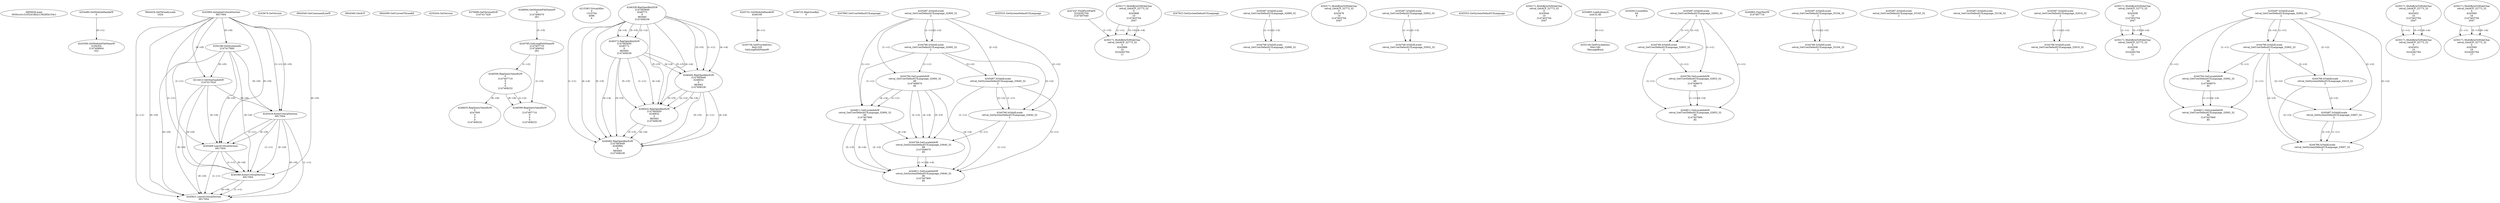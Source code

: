 // Global SCDG with merge call
digraph {
	0 [label="6850628.main
0030cc41c31f32418b2c136285b154c1"]
	1 [label="4254480.GetModuleHandleW
0"]
	2 [label="6844434.SetThreadLocale
1024"]
	3 [label="4243965.InitializeCriticalSection
6917004"]
	4 [label="4243979.GetVersion
"]
	5 [label="4250188.GetSystemInfo
2147417660"]
	3 -> 5 [label="(0-->0)"]
	6 [label="6844540.GetCommandLineW
"]
	7 [label="4214413.GetStartupInfoW
2147417624"]
	3 -> 7 [label="(0-->0)"]
	5 -> 7 [label="(0-->0)"]
	8 [label="6844560.GetACP
"]
	9 [label="6844580.GetCurrentThreadId
"]
	10 [label="4250204.GetVersion
"]
	11 [label="4276690.GetVersionExW
2147417420"]
	12 [label="4243306.GetModuleFileNameW
4194304
2147408904
522"]
	1 -> 12 [label="(0-->1)"]
	13 [label="4248064.GetModuleFileNameW
0
2147408370
261"]
	14 [label="4215383.VirtualAlloc
0
1310704
4096
4"]
	15 [label="4246338.RegOpenKeyExW
2147483649
4246772
0
983065
2147408236"]
	16 [label="4246372.RegOpenKeyExW
2147483650
4246772
0
983065
2147408236"]
	15 -> 16 [label="(2-->2)"]
	15 -> 16 [label="(4-->4)"]
	15 -> 16 [label="(5-->5)"]
	17 [label="4246402.RegOpenKeyExW
2147483649
4246832
0
983065
2147408236"]
	15 -> 17 [label="(1-->1)"]
	15 -> 17 [label="(4-->4)"]
	16 -> 17 [label="(4-->4)"]
	15 -> 17 [label="(5-->5)"]
	16 -> 17 [label="(5-->5)"]
	18 [label="4245741.GetModuleHandleW
4246160"]
	19 [label="4245758.GetProcAddress
9441320
GetLongPathNameW"]
	18 -> 19 [label="(0-->1)"]
	20 [label="4245785.GetLongPathNameW
2147407710
2147406542
261"]
	13 -> 20 [label="(3-->3)"]
	21 [label="4246556.RegQueryValueExW
0
2147407710
0
0
0
2147408232"]
	20 -> 21 [label="(1-->2)"]
	22 [label="4246599.RegQueryValueExW
0
2147407710
0
0
0
2147408232"]
	20 -> 22 [label="(1-->2)"]
	21 -> 22 [label="(2-->2)"]
	21 -> 22 [label="(6-->6)"]
	23 [label="4246722.RegCloseKey
0"]
	24 [label="4247883.GetUserDefaultUILanguage
"]
	25 [label="4245418.EnterCriticalSection
6917004"]
	3 -> 25 [label="(1-->1)"]
	3 -> 25 [label="(0-->0)"]
	5 -> 25 [label="(0-->0)"]
	7 -> 25 [label="(0-->0)"]
	26 [label="4245469.LeaveCriticalSection
6917004"]
	3 -> 26 [label="(1-->1)"]
	25 -> 26 [label="(1-->1)"]
	3 -> 26 [label="(0-->0)"]
	5 -> 26 [label="(0-->0)"]
	7 -> 26 [label="(0-->0)"]
	25 -> 26 [label="(0-->0)"]
	27 [label="4245487.IsValidLocale
retval_GetUserDefaultUILanguage_32900_32
2"]
	28 [label="4244766.IsValidLocale
retval_GetUserDefaultUILanguage_32900_32
2"]
	27 -> 28 [label="(1-->1)"]
	27 -> 28 [label="(2-->2)"]
	29 [label="4244794.GetLocaleInfoW
retval_GetUserDefaultUILanguage_32900_32
89
2147408070
85"]
	27 -> 29 [label="(1-->1)"]
	28 -> 29 [label="(1-->1)"]
	30 [label="4244811.GetLocaleInfoW
retval_GetUserDefaultUILanguage_32900_32
90
2147407900
85"]
	27 -> 30 [label="(1-->1)"]
	28 -> 30 [label="(1-->1)"]
	29 -> 30 [label="(1-->1)"]
	29 -> 30 [label="(4-->4)"]
	31 [label="4245525.GetSystemDefaultUILanguage
"]
	32 [label="4245580.EnterCriticalSection
6917004"]
	3 -> 32 [label="(1-->1)"]
	25 -> 32 [label="(1-->1)"]
	26 -> 32 [label="(1-->1)"]
	3 -> 32 [label="(0-->0)"]
	5 -> 32 [label="(0-->0)"]
	7 -> 32 [label="(0-->0)"]
	25 -> 32 [label="(0-->0)"]
	26 -> 32 [label="(0-->0)"]
	33 [label="4245621.LeaveCriticalSection
6917004"]
	3 -> 33 [label="(1-->1)"]
	25 -> 33 [label="(1-->1)"]
	26 -> 33 [label="(1-->1)"]
	32 -> 33 [label="(1-->1)"]
	3 -> 33 [label="(0-->0)"]
	5 -> 33 [label="(0-->0)"]
	7 -> 33 [label="(0-->0)"]
	25 -> 33 [label="(0-->0)"]
	26 -> 33 [label="(0-->0)"]
	32 -> 33 [label="(0-->0)"]
	34 [label="4247247.FindFirstFileW
3224282764
2147407640"]
	35 [label="4247923.GetSystemDefaultUILanguage
"]
	36 [label="4245487.IsValidLocale
retval_GetSystemDefaultUILanguage_33640_32
2"]
	27 -> 36 [label="(2-->2)"]
	28 -> 36 [label="(2-->2)"]
	37 [label="4250171.MultiByteToWideChar
retval_GetACP_32773_32
0
4243868
10
2147403704
2047"]
	38 [label="4250171.MultiByteToWideChar
retval_GetACP_32773_32
0
4243868
10
3224282764
11"]
	37 -> 38 [label="(1-->1)"]
	37 -> 38 [label="(3-->3)"]
	37 -> 38 [label="(4-->4)"]
	34 -> 38 [label="(1-->5)"]
	39 [label="4245487.IsValidLocale
retval_GetUserDefaultUILanguage_32899_32
2"]
	40 [label="4250171.MultiByteToWideChar
retval_GetACP_32773_32
0
4243476
10
2147403704
2047"]
	41 [label="4245487.IsValidLocale
retval_GetUserDefaultUILanguage_32852_32
2"]
	42 [label="4244766.IsValidLocale
retval_GetUserDefaultUILanguage_32852_32
2"]
	41 -> 42 [label="(1-->1)"]
	41 -> 42 [label="(2-->2)"]
	43 [label="4245552.GetSystemDefaultUILanguage
"]
	44 [label="4250171.MultiByteToWideChar
retval_GetACP_32773_32
0
4243644
10
2147403704
2047"]
	45 [label="4254893.LoadLibraryA
user32.dll"]
	46 [label="4255003.LocalAlloc
64
8"]
	47 [label="4255148.GetProcAddress
9441340
MessageBoxA"]
	45 -> 47 [label="(0-->1)"]
	48 [label="4244766.IsValidLocale
retval_GetSystemDefaultUILanguage_33640_32
2"]
	36 -> 48 [label="(1-->1)"]
	27 -> 48 [label="(2-->2)"]
	28 -> 48 [label="(2-->2)"]
	36 -> 48 [label="(2-->2)"]
	49 [label="4244794.GetLocaleInfoW
retval_GetSystemDefaultUILanguage_33640_32
89
2147408070
85"]
	36 -> 49 [label="(1-->1)"]
	48 -> 49 [label="(1-->1)"]
	29 -> 49 [label="(2-->2)"]
	29 -> 49 [label="(3-->3)"]
	29 -> 49 [label="(4-->4)"]
	30 -> 49 [label="(4-->4)"]
	50 [label="4244811.GetLocaleInfoW
retval_GetSystemDefaultUILanguage_33640_32
90
2147407900
85"]
	36 -> 50 [label="(1-->1)"]
	48 -> 50 [label="(1-->1)"]
	49 -> 50 [label="(1-->1)"]
	30 -> 50 [label="(2-->2)"]
	30 -> 50 [label="(3-->3)"]
	29 -> 50 [label="(4-->4)"]
	30 -> 50 [label="(4-->4)"]
	49 -> 50 [label="(4-->4)"]
	51 [label="4245487.IsValidLocale
retval_GetUserDefaultUILanguage_32853_32
2"]
	52 [label="4245683.CharNextW
2147407716"]
	53 [label="4246635.RegQueryValueExW
0
4247000
0
0
0
2147408232"]
	21 -> 53 [label="(6-->6)"]
	54 [label="4245487.IsValidLocale
retval_GetUserDefaultUILanguage_33164_32
2"]
	55 [label="4246432.RegOpenKeyExW
2147483650
4246832
0
983065
2147408236"]
	16 -> 55 [label="(1-->1)"]
	17 -> 55 [label="(2-->2)"]
	15 -> 55 [label="(4-->4)"]
	16 -> 55 [label="(4-->4)"]
	17 -> 55 [label="(4-->4)"]
	15 -> 55 [label="(5-->5)"]
	16 -> 55 [label="(5-->5)"]
	17 -> 55 [label="(5-->5)"]
	56 [label="4246462.RegOpenKeyExW
2147483649
4246884
0
983065
2147408236"]
	15 -> 56 [label="(1-->1)"]
	17 -> 56 [label="(1-->1)"]
	15 -> 56 [label="(4-->4)"]
	16 -> 56 [label="(4-->4)"]
	17 -> 56 [label="(4-->4)"]
	55 -> 56 [label="(4-->4)"]
	15 -> 56 [label="(5-->5)"]
	16 -> 56 [label="(5-->5)"]
	17 -> 56 [label="(5-->5)"]
	55 -> 56 [label="(5-->5)"]
	57 [label="4245487.IsValidLocale
retval_GetUserDefaultUILanguage_33165_32
2"]
	58 [label="4245487.IsValidLocale
retval_GetUserDefaultUILanguage_33136_32
2"]
	59 [label="4245487.IsValidLocale
retval_GetUserDefaultUILanguage_32919_32
2"]
	60 [label="4244766.IsValidLocale
retval_GetUserDefaultUILanguage_32919_32
2"]
	59 -> 60 [label="(1-->1)"]
	59 -> 60 [label="(2-->2)"]
	61 [label="4250171.MultiByteToWideChar
retval_GetACP_32773_32
0
4243508
10
2147403704
2047"]
	62 [label="4250171.MultiByteToWideChar
retval_GetACP_32773_32
0
4243508
10
3224282764
11"]
	61 -> 62 [label="(1-->1)"]
	61 -> 62 [label="(3-->3)"]
	61 -> 62 [label="(4-->4)"]
	63 [label="4244766.IsValidLocale
retval_GetUserDefaultUILanguage_33164_32
2"]
	54 -> 63 [label="(1-->1)"]
	54 -> 63 [label="(2-->2)"]
	64 [label="4245487.IsValidLocale
retval_GetUserDefaultUILanguage_32902_32
2"]
	65 [label="4244766.IsValidLocale
retval_GetUserDefaultUILanguage_32902_32
2"]
	64 -> 65 [label="(1-->1)"]
	64 -> 65 [label="(2-->2)"]
	66 [label="4244794.GetLocaleInfoW
retval_GetUserDefaultUILanguage_32902_32
89
2147408070
85"]
	64 -> 66 [label="(1-->1)"]
	65 -> 66 [label="(1-->1)"]
	67 [label="4244811.GetLocaleInfoW
retval_GetUserDefaultUILanguage_32902_32
90
2147407900
85"]
	64 -> 67 [label="(1-->1)"]
	65 -> 67 [label="(1-->1)"]
	66 -> 67 [label="(1-->1)"]
	66 -> 67 [label="(4-->4)"]
	68 [label="4244766.IsValidLocale
retval_GetSystemDefaultUILanguage_33410_32
2"]
	64 -> 68 [label="(2-->2)"]
	65 -> 68 [label="(2-->2)"]
	69 [label="4245487.IsValidLocale
retval_GetSystemDefaultUILanguage_33607_32
2"]
	64 -> 69 [label="(2-->2)"]
	65 -> 69 [label="(2-->2)"]
	68 -> 69 [label="(2-->2)"]
	70 [label="4244766.IsValidLocale
retval_GetSystemDefaultUILanguage_33607_32
2"]
	69 -> 70 [label="(1-->1)"]
	64 -> 70 [label="(2-->2)"]
	65 -> 70 [label="(2-->2)"]
	68 -> 70 [label="(2-->2)"]
	69 -> 70 [label="(2-->2)"]
	71 [label="4250171.MultiByteToWideChar
retval_GetACP_32773_32
0
4243452
10
2147403704
2047"]
	72 [label="4250171.MultiByteToWideChar
retval_GetACP_32773_32
0
4243452
10
3224282764
11"]
	71 -> 72 [label="(1-->1)"]
	71 -> 72 [label="(3-->3)"]
	71 -> 72 [label="(4-->4)"]
	73 [label="4244766.IsValidLocale
retval_GetUserDefaultUILanguage_32899_32
2"]
	39 -> 73 [label="(1-->1)"]
	39 -> 73 [label="(2-->2)"]
	74 [label="4250171.MultiByteToWideChar
retval_GetACP_32773_32
0
4243560
16
2147403704
2047"]
	75 [label="4250171.MultiByteToWideChar
retval_GetACP_32773_32
0
4243560
16
3224282764
17"]
	74 -> 75 [label="(1-->1)"]
	74 -> 75 [label="(3-->3)"]
	74 -> 75 [label="(4-->4)"]
	76 [label="4244766.IsValidLocale
retval_GetUserDefaultUILanguage_32853_32
2"]
	51 -> 76 [label="(1-->1)"]
	51 -> 76 [label="(2-->2)"]
	77 [label="4244794.GetLocaleInfoW
retval_GetUserDefaultUILanguage_32853_32
89
2147408070
85"]
	51 -> 77 [label="(1-->1)"]
	76 -> 77 [label="(1-->1)"]
	78 [label="4244811.GetLocaleInfoW
retval_GetUserDefaultUILanguage_32853_32
90
2147407900
85"]
	51 -> 78 [label="(1-->1)"]
	76 -> 78 [label="(1-->1)"]
	77 -> 78 [label="(1-->1)"]
	77 -> 78 [label="(4-->4)"]
}
